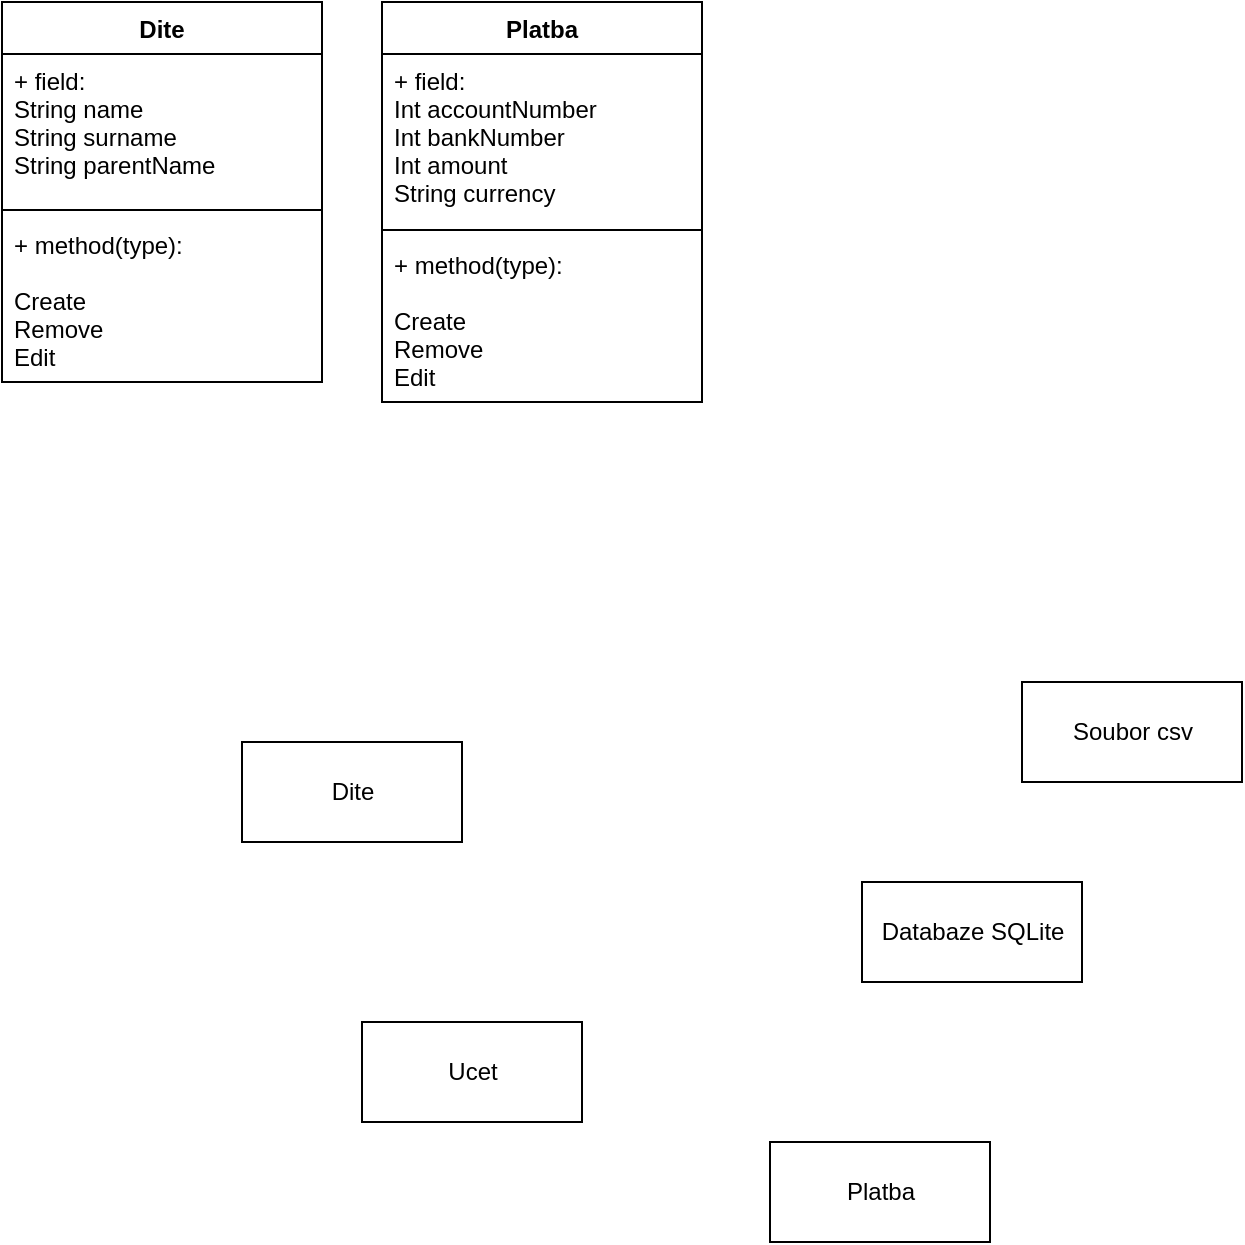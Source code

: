 <mxfile version="16.0.3" type="github"><diagram id="MZRI4nUH_HbJwKXuaoRH" name="Page-1"><mxGraphModel dx="1422" dy="791" grid="1" gridSize="10" guides="1" tooltips="1" connect="1" arrows="1" fold="1" page="1" pageScale="1" pageWidth="827" pageHeight="1169" math="0" shadow="0"><root><mxCell id="0"/><mxCell id="1" parent="0"/><mxCell id="l_4HXUizQV4qGMVoEW6K-3" value="Dite" style="swimlane;fontStyle=1;align=center;verticalAlign=top;childLayout=stackLayout;horizontal=1;startSize=26;horizontalStack=0;resizeParent=1;resizeParentMax=0;resizeLast=0;collapsible=1;marginBottom=0;" vertex="1" parent="1"><mxGeometry x="30" y="40" width="160" height="190" as="geometry"/></mxCell><mxCell id="l_4HXUizQV4qGMVoEW6K-4" value="+ field: &#xA;String name&#xA;String surname&#xA;String parentName&#xA;&#xA;&#xA;" style="text;strokeColor=none;fillColor=none;align=left;verticalAlign=top;spacingLeft=4;spacingRight=4;overflow=hidden;rotatable=0;points=[[0,0.5],[1,0.5]];portConstraint=eastwest;" vertex="1" parent="l_4HXUizQV4qGMVoEW6K-3"><mxGeometry y="26" width="160" height="74" as="geometry"/></mxCell><mxCell id="l_4HXUizQV4qGMVoEW6K-5" value="" style="line;strokeWidth=1;fillColor=none;align=left;verticalAlign=middle;spacingTop=-1;spacingLeft=3;spacingRight=3;rotatable=0;labelPosition=right;points=[];portConstraint=eastwest;" vertex="1" parent="l_4HXUizQV4qGMVoEW6K-3"><mxGeometry y="100" width="160" height="8" as="geometry"/></mxCell><mxCell id="l_4HXUizQV4qGMVoEW6K-6" value="+ method(type): &#xA;&#xA;Create&#xA;Remove&#xA;Edit&#xA;" style="text;strokeColor=none;fillColor=none;align=left;verticalAlign=top;spacingLeft=4;spacingRight=4;overflow=hidden;rotatable=0;points=[[0,0.5],[1,0.5]];portConstraint=eastwest;" vertex="1" parent="l_4HXUizQV4qGMVoEW6K-3"><mxGeometry y="108" width="160" height="82" as="geometry"/></mxCell><mxCell id="l_4HXUizQV4qGMVoEW6K-7" value="Dite" style="html=1;" vertex="1" parent="1"><mxGeometry x="150" y="410" width="110" height="50" as="geometry"/></mxCell><mxCell id="l_4HXUizQV4qGMVoEW6K-10" value="Soubor csv" style="html=1;" vertex="1" parent="1"><mxGeometry x="540" y="380" width="110" height="50" as="geometry"/></mxCell><mxCell id="l_4HXUizQV4qGMVoEW6K-11" value="Databaze SQLite" style="html=1;" vertex="1" parent="1"><mxGeometry x="460" y="480" width="110" height="50" as="geometry"/></mxCell><mxCell id="l_4HXUizQV4qGMVoEW6K-12" value="Ucet" style="html=1;" vertex="1" parent="1"><mxGeometry x="210" y="550" width="110" height="50" as="geometry"/></mxCell><mxCell id="l_4HXUizQV4qGMVoEW6K-13" value="Platba" style="html=1;" vertex="1" parent="1"><mxGeometry x="414" y="610" width="110" height="50" as="geometry"/></mxCell><mxCell id="l_4HXUizQV4qGMVoEW6K-14" value="Platba" style="swimlane;fontStyle=1;align=center;verticalAlign=top;childLayout=stackLayout;horizontal=1;startSize=26;horizontalStack=0;resizeParent=1;resizeParentMax=0;resizeLast=0;collapsible=1;marginBottom=0;" vertex="1" parent="1"><mxGeometry x="220" y="40" width="160" height="200" as="geometry"/></mxCell><mxCell id="l_4HXUizQV4qGMVoEW6K-15" value="+ field: &#xA;Int accountNumber&#xA;Int bankNumber&#xA;Int amount&#xA;String currency &#xA;&#xA;&#xA;&#xA;" style="text;strokeColor=none;fillColor=none;align=left;verticalAlign=top;spacingLeft=4;spacingRight=4;overflow=hidden;rotatable=0;points=[[0,0.5],[1,0.5]];portConstraint=eastwest;" vertex="1" parent="l_4HXUizQV4qGMVoEW6K-14"><mxGeometry y="26" width="160" height="84" as="geometry"/></mxCell><mxCell id="l_4HXUizQV4qGMVoEW6K-16" value="" style="line;strokeWidth=1;fillColor=none;align=left;verticalAlign=middle;spacingTop=-1;spacingLeft=3;spacingRight=3;rotatable=0;labelPosition=right;points=[];portConstraint=eastwest;" vertex="1" parent="l_4HXUizQV4qGMVoEW6K-14"><mxGeometry y="110" width="160" height="8" as="geometry"/></mxCell><mxCell id="l_4HXUizQV4qGMVoEW6K-17" value="+ method(type): &#xA;&#xA;Create&#xA;Remove&#xA;Edit&#xA;" style="text;strokeColor=none;fillColor=none;align=left;verticalAlign=top;spacingLeft=4;spacingRight=4;overflow=hidden;rotatable=0;points=[[0,0.5],[1,0.5]];portConstraint=eastwest;" vertex="1" parent="l_4HXUizQV4qGMVoEW6K-14"><mxGeometry y="118" width="160" height="82" as="geometry"/></mxCell></root></mxGraphModel></diagram></mxfile>